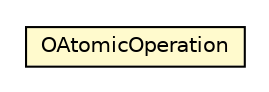 #!/usr/local/bin/dot
#
# Class diagram 
# Generated by UMLGraph version R5_6-24-gf6e263 (http://www.umlgraph.org/)
#

digraph G {
	edge [fontname="Helvetica",fontsize=10,labelfontname="Helvetica",labelfontsize=10];
	node [fontname="Helvetica",fontsize=10,shape=plaintext];
	nodesep=0.25;
	ranksep=0.5;
	// com.orientechnologies.orient.core.storage.impl.local.paginated.atomicoperations.OAtomicOperation
	c1343631 [label=<<table title="com.orientechnologies.orient.core.storage.impl.local.paginated.atomicoperations.OAtomicOperation" border="0" cellborder="1" cellspacing="0" cellpadding="2" port="p" bgcolor="lemonChiffon" href="./OAtomicOperation.html">
		<tr><td><table border="0" cellspacing="0" cellpadding="1">
<tr><td align="center" balign="center"> OAtomicOperation </td></tr>
		</table></td></tr>
		</table>>, URL="./OAtomicOperation.html", fontname="Helvetica", fontcolor="black", fontsize=10.0];
}


